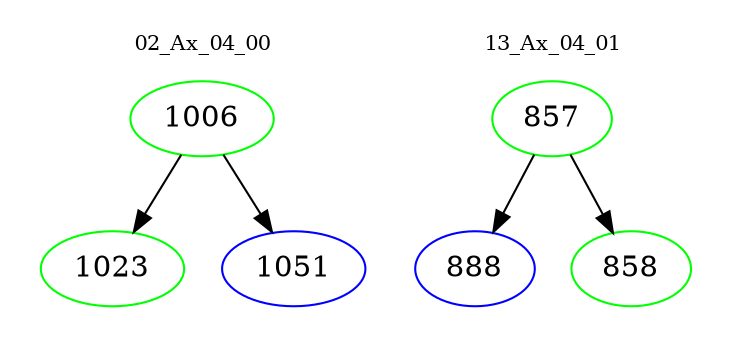 digraph{
subgraph cluster_0 {
color = white
label = "02_Ax_04_00";
fontsize=10;
T0_1006 [label="1006", color="green"]
T0_1006 -> T0_1023 [color="black"]
T0_1023 [label="1023", color="green"]
T0_1006 -> T0_1051 [color="black"]
T0_1051 [label="1051", color="blue"]
}
subgraph cluster_1 {
color = white
label = "13_Ax_04_01";
fontsize=10;
T1_857 [label="857", color="green"]
T1_857 -> T1_888 [color="black"]
T1_888 [label="888", color="blue"]
T1_857 -> T1_858 [color="black"]
T1_858 [label="858", color="green"]
}
}
